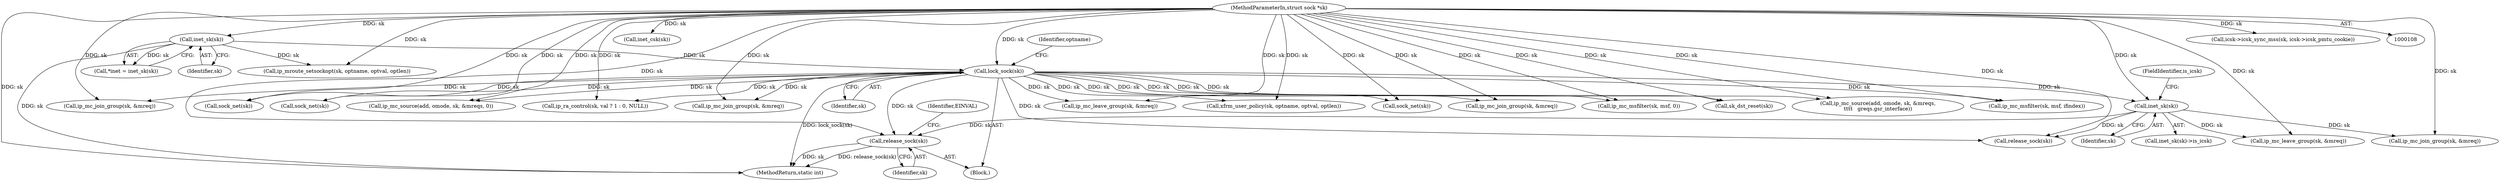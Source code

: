 digraph "0_linux_f6d8bd051c391c1c0458a30b2a7abcd939329259_26@pointer" {
"1001715" [label="(Call,release_sock(sk))"];
"1000259" [label="(Call,lock_sock(sk))"];
"1000118" [label="(Call,inet_sk(sk))"];
"1000109" [label="(MethodParameterIn,struct sock *sk)"];
"1000832" [label="(Call,inet_sk(sk))"];
"1000109" [label="(MethodParameterIn,struct sock *sk)"];
"1001167" [label="(Call,ip_mc_join_group(sk, &mreq))"];
"1000889" [label="(Call,ip_mc_leave_group(sk, &mreq))"];
"1001720" [label="(MethodReturn,static int)"];
"1000882" [label="(Call,ip_mc_join_group(sk, &mreq))"];
"1000116" [label="(Call,*inet = inet_sk(sk))"];
"1000118" [label="(Call,inet_sk(sk))"];
"1000295" [label="(Call,inet_csk(sk))"];
"1000833" [label="(Identifier,sk)"];
"1000770" [label="(Call,sock_net(sk))"];
"1000119" [label="(Identifier,sk)"];
"1001715" [label="(Call,release_sock(sk))"];
"1000251" [label="(Call,ip_mroute_setsockopt(sk, optname, optval, optlen))"];
"1000831" [label="(Call,inet_sk(sk)->is_icsk)"];
"1000278" [label="(Call,sock_net(sk))"];
"1000260" [label="(Identifier,sk)"];
"1001094" [label="(Call,ip_mc_source(add, omode, sk, &mreqs, 0))"];
"1001618" [label="(Call,ip_ra_control(sk, val ? 1 : 0, NULL))"];
"1001330" [label="(Call,ip_mc_join_group(sk, &mreq))"];
"1001365" [label="(Call,ip_mc_source(add, omode, sk, &mreqs,\n\t\t\t\t   greqs.gsr_interface))"];
"1001584" [label="(Call,ip_mc_msfilter(sk, msf, ifindex))"];
"1000114" [label="(Block,)"];
"1000750" [label="(Call,sock_net(sk))"];
"1001710" [label="(Call,release_sock(sk))"];
"1001066" [label="(Call,ip_mc_join_group(sk, &mreq))"];
"1000977" [label="(Call,ip_mc_msfilter(sk, msf, 0))"];
"1001716" [label="(Identifier,sk)"];
"1001719" [label="(Identifier,EINVAL)"];
"1000500" [label="(Call,sk_dst_reset(sk))"];
"1001174" [label="(Call,ip_mc_leave_group(sk, &mreq))"];
"1000262" [label="(Identifier,optname)"];
"1000832" [label="(Call,inet_sk(sk))"];
"1000834" [label="(FieldIdentifier,is_icsk)"];
"1001653" [label="(Call,xfrm_user_policy(sk, optname, optval, optlen))"];
"1000259" [label="(Call,lock_sock(sk))"];
"1000343" [label="(Call,icsk->icsk_sync_mss(sk, icsk->icsk_pmtu_cookie))"];
"1001715" -> "1000114"  [label="AST: "];
"1001715" -> "1001716"  [label="CFG: "];
"1001716" -> "1001715"  [label="AST: "];
"1001719" -> "1001715"  [label="CFG: "];
"1001715" -> "1001720"  [label="DDG: sk"];
"1001715" -> "1001720"  [label="DDG: release_sock(sk)"];
"1000259" -> "1001715"  [label="DDG: sk"];
"1000832" -> "1001715"  [label="DDG: sk"];
"1000109" -> "1001715"  [label="DDG: sk"];
"1000259" -> "1000114"  [label="AST: "];
"1000259" -> "1000260"  [label="CFG: "];
"1000260" -> "1000259"  [label="AST: "];
"1000262" -> "1000259"  [label="CFG: "];
"1000259" -> "1001720"  [label="DDG: lock_sock(sk)"];
"1000118" -> "1000259"  [label="DDG: sk"];
"1000109" -> "1000259"  [label="DDG: sk"];
"1000259" -> "1000278"  [label="DDG: sk"];
"1000259" -> "1000500"  [label="DDG: sk"];
"1000259" -> "1000750"  [label="DDG: sk"];
"1000259" -> "1000770"  [label="DDG: sk"];
"1000259" -> "1000832"  [label="DDG: sk"];
"1000259" -> "1000977"  [label="DDG: sk"];
"1000259" -> "1001066"  [label="DDG: sk"];
"1000259" -> "1001094"  [label="DDG: sk"];
"1000259" -> "1001167"  [label="DDG: sk"];
"1000259" -> "1001174"  [label="DDG: sk"];
"1000259" -> "1001330"  [label="DDG: sk"];
"1000259" -> "1001365"  [label="DDG: sk"];
"1000259" -> "1001584"  [label="DDG: sk"];
"1000259" -> "1001618"  [label="DDG: sk"];
"1000259" -> "1001653"  [label="DDG: sk"];
"1000259" -> "1001710"  [label="DDG: sk"];
"1000118" -> "1000116"  [label="AST: "];
"1000118" -> "1000119"  [label="CFG: "];
"1000119" -> "1000118"  [label="AST: "];
"1000116" -> "1000118"  [label="CFG: "];
"1000118" -> "1001720"  [label="DDG: sk"];
"1000118" -> "1000116"  [label="DDG: sk"];
"1000109" -> "1000118"  [label="DDG: sk"];
"1000118" -> "1000251"  [label="DDG: sk"];
"1000109" -> "1000108"  [label="AST: "];
"1000109" -> "1001720"  [label="DDG: sk"];
"1000109" -> "1000251"  [label="DDG: sk"];
"1000109" -> "1000278"  [label="DDG: sk"];
"1000109" -> "1000295"  [label="DDG: sk"];
"1000109" -> "1000343"  [label="DDG: sk"];
"1000109" -> "1000500"  [label="DDG: sk"];
"1000109" -> "1000750"  [label="DDG: sk"];
"1000109" -> "1000770"  [label="DDG: sk"];
"1000109" -> "1000832"  [label="DDG: sk"];
"1000109" -> "1000882"  [label="DDG: sk"];
"1000109" -> "1000889"  [label="DDG: sk"];
"1000109" -> "1000977"  [label="DDG: sk"];
"1000109" -> "1001066"  [label="DDG: sk"];
"1000109" -> "1001094"  [label="DDG: sk"];
"1000109" -> "1001167"  [label="DDG: sk"];
"1000109" -> "1001174"  [label="DDG: sk"];
"1000109" -> "1001330"  [label="DDG: sk"];
"1000109" -> "1001365"  [label="DDG: sk"];
"1000109" -> "1001584"  [label="DDG: sk"];
"1000109" -> "1001618"  [label="DDG: sk"];
"1000109" -> "1001653"  [label="DDG: sk"];
"1000109" -> "1001710"  [label="DDG: sk"];
"1000832" -> "1000831"  [label="AST: "];
"1000832" -> "1000833"  [label="CFG: "];
"1000833" -> "1000832"  [label="AST: "];
"1000834" -> "1000832"  [label="CFG: "];
"1000832" -> "1000882"  [label="DDG: sk"];
"1000832" -> "1000889"  [label="DDG: sk"];
"1000832" -> "1001710"  [label="DDG: sk"];
}
